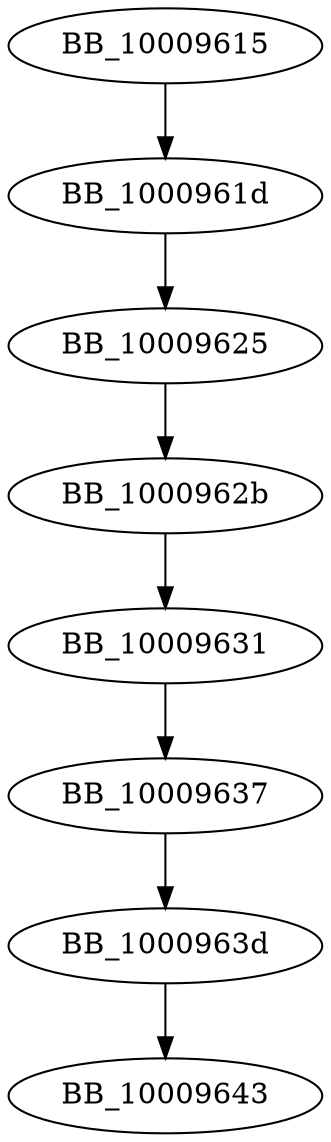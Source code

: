 DiGraph __init_pointers{
BB_10009615->BB_1000961d
BB_1000961d->BB_10009625
BB_10009625->BB_1000962b
BB_1000962b->BB_10009631
BB_10009631->BB_10009637
BB_10009637->BB_1000963d
BB_1000963d->BB_10009643
}
